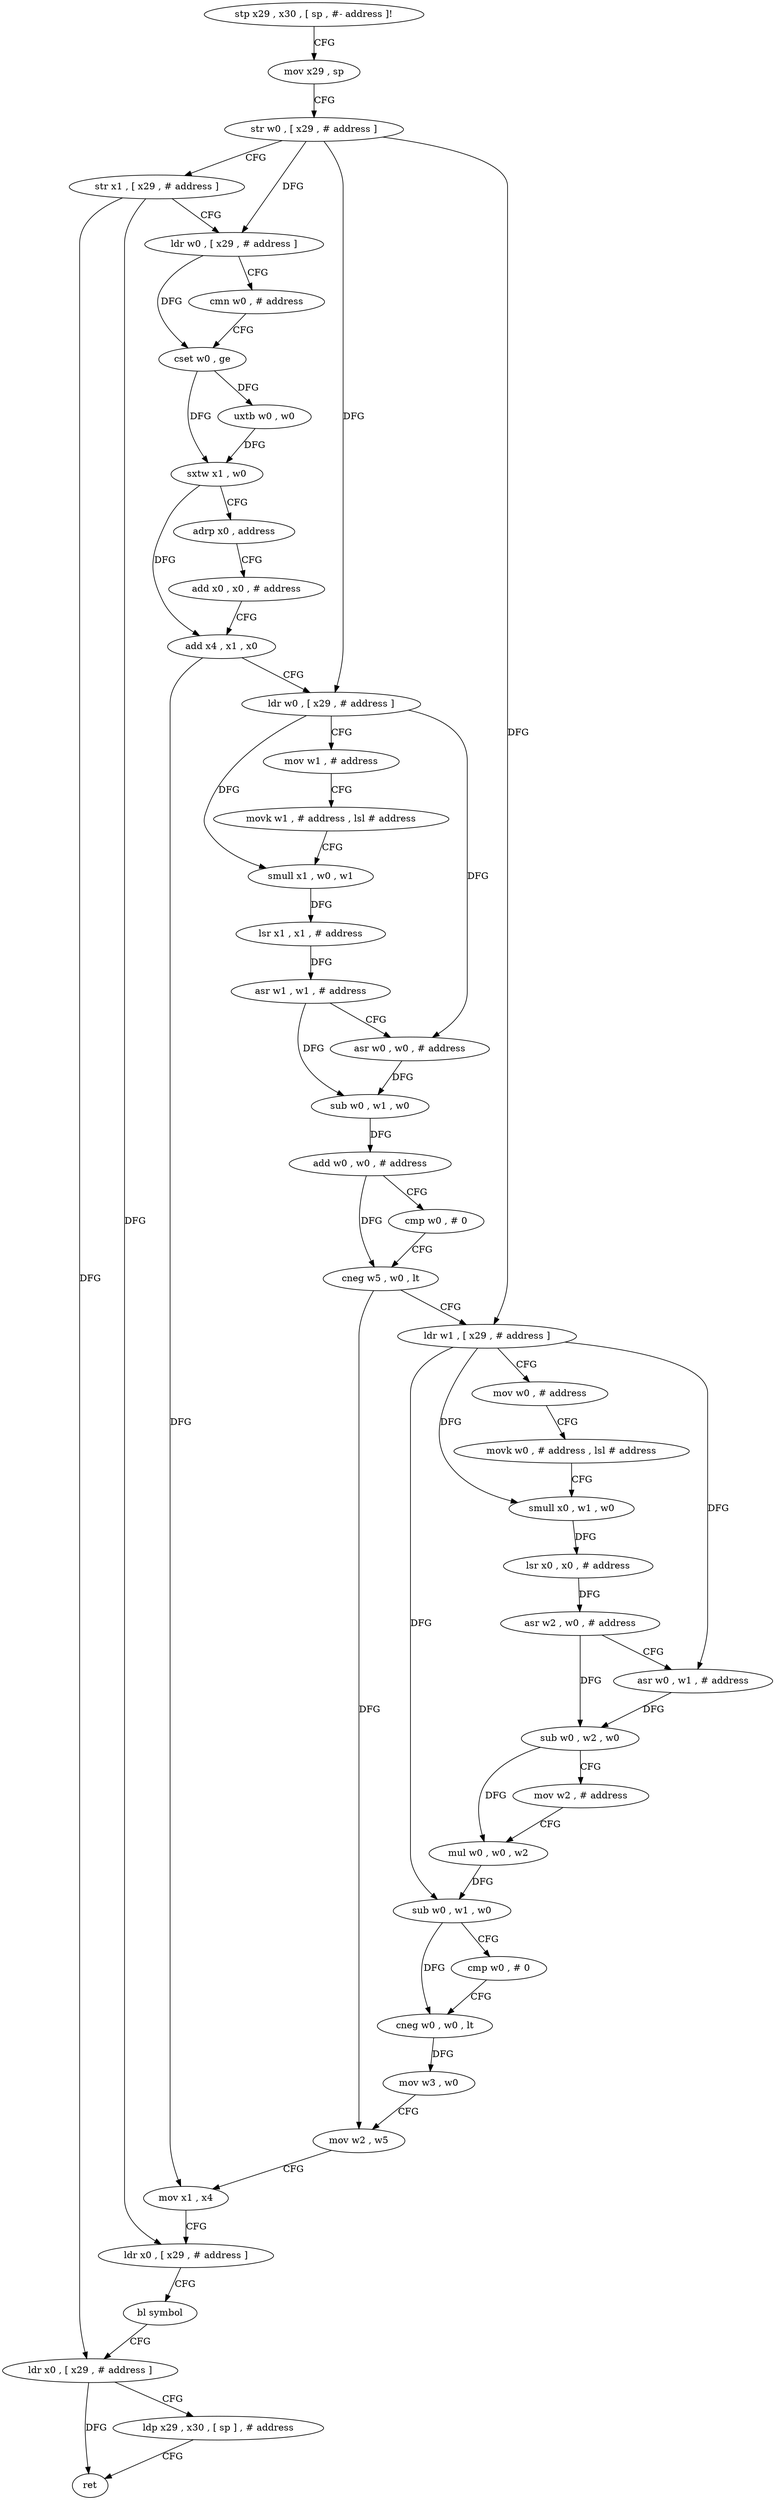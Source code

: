 digraph "func" {
"263816" [label = "stp x29 , x30 , [ sp , #- address ]!" ]
"263820" [label = "mov x29 , sp" ]
"263824" [label = "str w0 , [ x29 , # address ]" ]
"263828" [label = "str x1 , [ x29 , # address ]" ]
"263832" [label = "ldr w0 , [ x29 , # address ]" ]
"263836" [label = "cmn w0 , # address" ]
"263840" [label = "cset w0 , ge" ]
"263844" [label = "uxtb w0 , w0" ]
"263848" [label = "sxtw x1 , w0" ]
"263852" [label = "adrp x0 , address" ]
"263856" [label = "add x0 , x0 , # address" ]
"263860" [label = "add x4 , x1 , x0" ]
"263864" [label = "ldr w0 , [ x29 , # address ]" ]
"263868" [label = "mov w1 , # address" ]
"263872" [label = "movk w1 , # address , lsl # address" ]
"263876" [label = "smull x1 , w0 , w1" ]
"263880" [label = "lsr x1 , x1 , # address" ]
"263884" [label = "asr w1 , w1 , # address" ]
"263888" [label = "asr w0 , w0 , # address" ]
"263892" [label = "sub w0 , w1 , w0" ]
"263896" [label = "add w0 , w0 , # address" ]
"263900" [label = "cmp w0 , # 0" ]
"263904" [label = "cneg w5 , w0 , lt" ]
"263908" [label = "ldr w1 , [ x29 , # address ]" ]
"263912" [label = "mov w0 , # address" ]
"263916" [label = "movk w0 , # address , lsl # address" ]
"263920" [label = "smull x0 , w1 , w0" ]
"263924" [label = "lsr x0 , x0 , # address" ]
"263928" [label = "asr w2 , w0 , # address" ]
"263932" [label = "asr w0 , w1 , # address" ]
"263936" [label = "sub w0 , w2 , w0" ]
"263940" [label = "mov w2 , # address" ]
"263944" [label = "mul w0 , w0 , w2" ]
"263948" [label = "sub w0 , w1 , w0" ]
"263952" [label = "cmp w0 , # 0" ]
"263956" [label = "cneg w0 , w0 , lt" ]
"263960" [label = "mov w3 , w0" ]
"263964" [label = "mov w2 , w5" ]
"263968" [label = "mov x1 , x4" ]
"263972" [label = "ldr x0 , [ x29 , # address ]" ]
"263976" [label = "bl symbol" ]
"263980" [label = "ldr x0 , [ x29 , # address ]" ]
"263984" [label = "ldp x29 , x30 , [ sp ] , # address" ]
"263988" [label = "ret" ]
"263816" -> "263820" [ label = "CFG" ]
"263820" -> "263824" [ label = "CFG" ]
"263824" -> "263828" [ label = "CFG" ]
"263824" -> "263832" [ label = "DFG" ]
"263824" -> "263864" [ label = "DFG" ]
"263824" -> "263908" [ label = "DFG" ]
"263828" -> "263832" [ label = "CFG" ]
"263828" -> "263972" [ label = "DFG" ]
"263828" -> "263980" [ label = "DFG" ]
"263832" -> "263836" [ label = "CFG" ]
"263832" -> "263840" [ label = "DFG" ]
"263836" -> "263840" [ label = "CFG" ]
"263840" -> "263844" [ label = "DFG" ]
"263840" -> "263848" [ label = "DFG" ]
"263844" -> "263848" [ label = "DFG" ]
"263848" -> "263852" [ label = "CFG" ]
"263848" -> "263860" [ label = "DFG" ]
"263852" -> "263856" [ label = "CFG" ]
"263856" -> "263860" [ label = "CFG" ]
"263860" -> "263864" [ label = "CFG" ]
"263860" -> "263968" [ label = "DFG" ]
"263864" -> "263868" [ label = "CFG" ]
"263864" -> "263876" [ label = "DFG" ]
"263864" -> "263888" [ label = "DFG" ]
"263868" -> "263872" [ label = "CFG" ]
"263872" -> "263876" [ label = "CFG" ]
"263876" -> "263880" [ label = "DFG" ]
"263880" -> "263884" [ label = "DFG" ]
"263884" -> "263888" [ label = "CFG" ]
"263884" -> "263892" [ label = "DFG" ]
"263888" -> "263892" [ label = "DFG" ]
"263892" -> "263896" [ label = "DFG" ]
"263896" -> "263900" [ label = "CFG" ]
"263896" -> "263904" [ label = "DFG" ]
"263900" -> "263904" [ label = "CFG" ]
"263904" -> "263908" [ label = "CFG" ]
"263904" -> "263964" [ label = "DFG" ]
"263908" -> "263912" [ label = "CFG" ]
"263908" -> "263920" [ label = "DFG" ]
"263908" -> "263932" [ label = "DFG" ]
"263908" -> "263948" [ label = "DFG" ]
"263912" -> "263916" [ label = "CFG" ]
"263916" -> "263920" [ label = "CFG" ]
"263920" -> "263924" [ label = "DFG" ]
"263924" -> "263928" [ label = "DFG" ]
"263928" -> "263932" [ label = "CFG" ]
"263928" -> "263936" [ label = "DFG" ]
"263932" -> "263936" [ label = "DFG" ]
"263936" -> "263940" [ label = "CFG" ]
"263936" -> "263944" [ label = "DFG" ]
"263940" -> "263944" [ label = "CFG" ]
"263944" -> "263948" [ label = "DFG" ]
"263948" -> "263952" [ label = "CFG" ]
"263948" -> "263956" [ label = "DFG" ]
"263952" -> "263956" [ label = "CFG" ]
"263956" -> "263960" [ label = "DFG" ]
"263960" -> "263964" [ label = "CFG" ]
"263964" -> "263968" [ label = "CFG" ]
"263968" -> "263972" [ label = "CFG" ]
"263972" -> "263976" [ label = "CFG" ]
"263976" -> "263980" [ label = "CFG" ]
"263980" -> "263984" [ label = "CFG" ]
"263980" -> "263988" [ label = "DFG" ]
"263984" -> "263988" [ label = "CFG" ]
}
